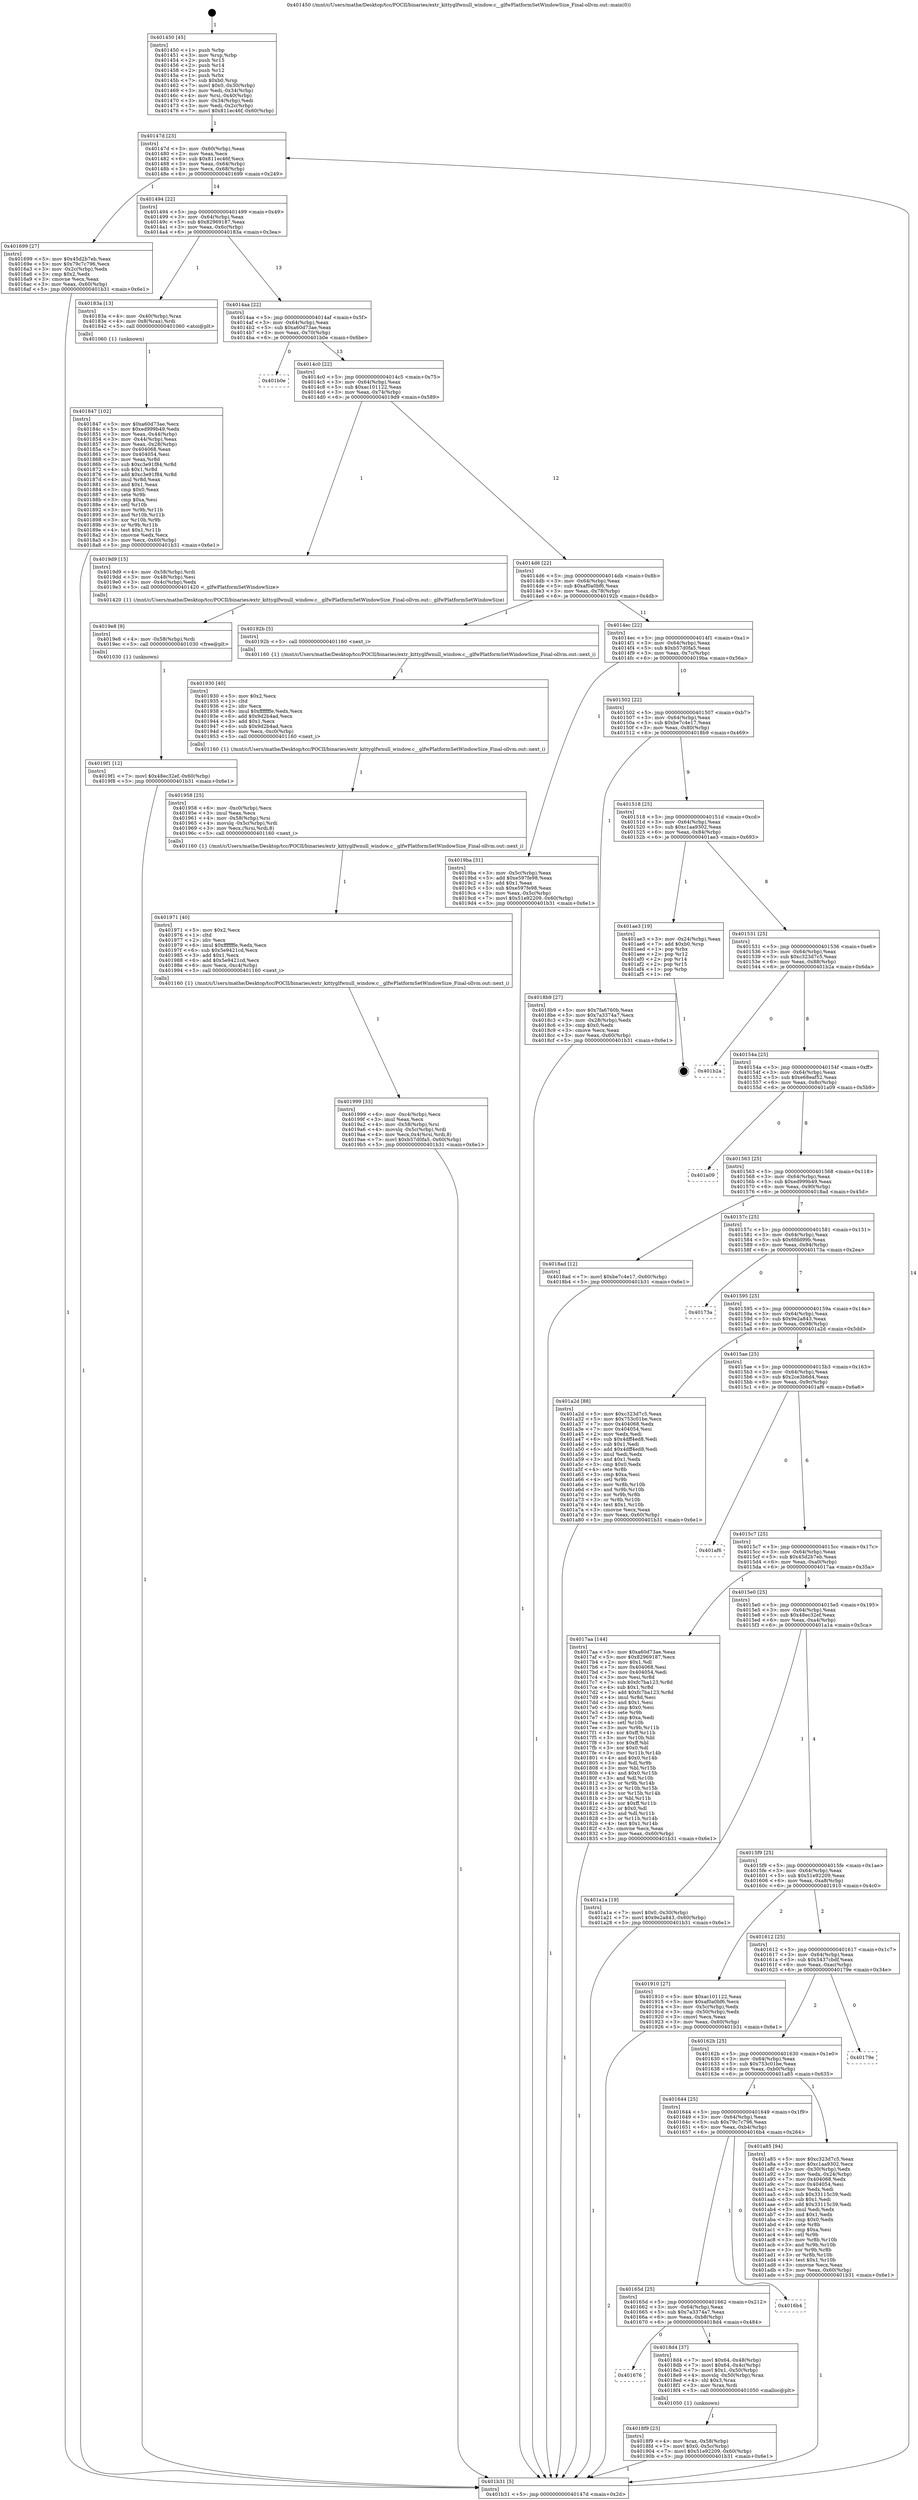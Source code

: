 digraph "0x401450" {
  label = "0x401450 (/mnt/c/Users/mathe/Desktop/tcc/POCII/binaries/extr_kittyglfwnull_window.c__glfwPlatformSetWindowSize_Final-ollvm.out::main(0))"
  labelloc = "t"
  node[shape=record]

  Entry [label="",width=0.3,height=0.3,shape=circle,fillcolor=black,style=filled]
  "0x40147d" [label="{
     0x40147d [23]\l
     | [instrs]\l
     &nbsp;&nbsp;0x40147d \<+3\>: mov -0x60(%rbp),%eax\l
     &nbsp;&nbsp;0x401480 \<+2\>: mov %eax,%ecx\l
     &nbsp;&nbsp;0x401482 \<+6\>: sub $0x811ec46f,%ecx\l
     &nbsp;&nbsp;0x401488 \<+3\>: mov %eax,-0x64(%rbp)\l
     &nbsp;&nbsp;0x40148b \<+3\>: mov %ecx,-0x68(%rbp)\l
     &nbsp;&nbsp;0x40148e \<+6\>: je 0000000000401699 \<main+0x249\>\l
  }"]
  "0x401699" [label="{
     0x401699 [27]\l
     | [instrs]\l
     &nbsp;&nbsp;0x401699 \<+5\>: mov $0x45d2b7eb,%eax\l
     &nbsp;&nbsp;0x40169e \<+5\>: mov $0x79c7c796,%ecx\l
     &nbsp;&nbsp;0x4016a3 \<+3\>: mov -0x2c(%rbp),%edx\l
     &nbsp;&nbsp;0x4016a6 \<+3\>: cmp $0x2,%edx\l
     &nbsp;&nbsp;0x4016a9 \<+3\>: cmovne %ecx,%eax\l
     &nbsp;&nbsp;0x4016ac \<+3\>: mov %eax,-0x60(%rbp)\l
     &nbsp;&nbsp;0x4016af \<+5\>: jmp 0000000000401b31 \<main+0x6e1\>\l
  }"]
  "0x401494" [label="{
     0x401494 [22]\l
     | [instrs]\l
     &nbsp;&nbsp;0x401494 \<+5\>: jmp 0000000000401499 \<main+0x49\>\l
     &nbsp;&nbsp;0x401499 \<+3\>: mov -0x64(%rbp),%eax\l
     &nbsp;&nbsp;0x40149c \<+5\>: sub $0x82969187,%eax\l
     &nbsp;&nbsp;0x4014a1 \<+3\>: mov %eax,-0x6c(%rbp)\l
     &nbsp;&nbsp;0x4014a4 \<+6\>: je 000000000040183a \<main+0x3ea\>\l
  }"]
  "0x401b31" [label="{
     0x401b31 [5]\l
     | [instrs]\l
     &nbsp;&nbsp;0x401b31 \<+5\>: jmp 000000000040147d \<main+0x2d\>\l
  }"]
  "0x401450" [label="{
     0x401450 [45]\l
     | [instrs]\l
     &nbsp;&nbsp;0x401450 \<+1\>: push %rbp\l
     &nbsp;&nbsp;0x401451 \<+3\>: mov %rsp,%rbp\l
     &nbsp;&nbsp;0x401454 \<+2\>: push %r15\l
     &nbsp;&nbsp;0x401456 \<+2\>: push %r14\l
     &nbsp;&nbsp;0x401458 \<+2\>: push %r12\l
     &nbsp;&nbsp;0x40145a \<+1\>: push %rbx\l
     &nbsp;&nbsp;0x40145b \<+7\>: sub $0xb0,%rsp\l
     &nbsp;&nbsp;0x401462 \<+7\>: movl $0x0,-0x30(%rbp)\l
     &nbsp;&nbsp;0x401469 \<+3\>: mov %edi,-0x34(%rbp)\l
     &nbsp;&nbsp;0x40146c \<+4\>: mov %rsi,-0x40(%rbp)\l
     &nbsp;&nbsp;0x401470 \<+3\>: mov -0x34(%rbp),%edi\l
     &nbsp;&nbsp;0x401473 \<+3\>: mov %edi,-0x2c(%rbp)\l
     &nbsp;&nbsp;0x401476 \<+7\>: movl $0x811ec46f,-0x60(%rbp)\l
  }"]
  Exit [label="",width=0.3,height=0.3,shape=circle,fillcolor=black,style=filled,peripheries=2]
  "0x40183a" [label="{
     0x40183a [13]\l
     | [instrs]\l
     &nbsp;&nbsp;0x40183a \<+4\>: mov -0x40(%rbp),%rax\l
     &nbsp;&nbsp;0x40183e \<+4\>: mov 0x8(%rax),%rdi\l
     &nbsp;&nbsp;0x401842 \<+5\>: call 0000000000401060 \<atoi@plt\>\l
     | [calls]\l
     &nbsp;&nbsp;0x401060 \{1\} (unknown)\l
  }"]
  "0x4014aa" [label="{
     0x4014aa [22]\l
     | [instrs]\l
     &nbsp;&nbsp;0x4014aa \<+5\>: jmp 00000000004014af \<main+0x5f\>\l
     &nbsp;&nbsp;0x4014af \<+3\>: mov -0x64(%rbp),%eax\l
     &nbsp;&nbsp;0x4014b2 \<+5\>: sub $0xa60d73ae,%eax\l
     &nbsp;&nbsp;0x4014b7 \<+3\>: mov %eax,-0x70(%rbp)\l
     &nbsp;&nbsp;0x4014ba \<+6\>: je 0000000000401b0e \<main+0x6be\>\l
  }"]
  "0x4019f1" [label="{
     0x4019f1 [12]\l
     | [instrs]\l
     &nbsp;&nbsp;0x4019f1 \<+7\>: movl $0x48ec32ef,-0x60(%rbp)\l
     &nbsp;&nbsp;0x4019f8 \<+5\>: jmp 0000000000401b31 \<main+0x6e1\>\l
  }"]
  "0x401b0e" [label="{
     0x401b0e\l
  }", style=dashed]
  "0x4014c0" [label="{
     0x4014c0 [22]\l
     | [instrs]\l
     &nbsp;&nbsp;0x4014c0 \<+5\>: jmp 00000000004014c5 \<main+0x75\>\l
     &nbsp;&nbsp;0x4014c5 \<+3\>: mov -0x64(%rbp),%eax\l
     &nbsp;&nbsp;0x4014c8 \<+5\>: sub $0xac101122,%eax\l
     &nbsp;&nbsp;0x4014cd \<+3\>: mov %eax,-0x74(%rbp)\l
     &nbsp;&nbsp;0x4014d0 \<+6\>: je 00000000004019d9 \<main+0x589\>\l
  }"]
  "0x4019e8" [label="{
     0x4019e8 [9]\l
     | [instrs]\l
     &nbsp;&nbsp;0x4019e8 \<+4\>: mov -0x58(%rbp),%rdi\l
     &nbsp;&nbsp;0x4019ec \<+5\>: call 0000000000401030 \<free@plt\>\l
     | [calls]\l
     &nbsp;&nbsp;0x401030 \{1\} (unknown)\l
  }"]
  "0x4019d9" [label="{
     0x4019d9 [15]\l
     | [instrs]\l
     &nbsp;&nbsp;0x4019d9 \<+4\>: mov -0x58(%rbp),%rdi\l
     &nbsp;&nbsp;0x4019dd \<+3\>: mov -0x48(%rbp),%esi\l
     &nbsp;&nbsp;0x4019e0 \<+3\>: mov -0x4c(%rbp),%edx\l
     &nbsp;&nbsp;0x4019e3 \<+5\>: call 0000000000401420 \<_glfwPlatformSetWindowSize\>\l
     | [calls]\l
     &nbsp;&nbsp;0x401420 \{1\} (/mnt/c/Users/mathe/Desktop/tcc/POCII/binaries/extr_kittyglfwnull_window.c__glfwPlatformSetWindowSize_Final-ollvm.out::_glfwPlatformSetWindowSize)\l
  }"]
  "0x4014d6" [label="{
     0x4014d6 [22]\l
     | [instrs]\l
     &nbsp;&nbsp;0x4014d6 \<+5\>: jmp 00000000004014db \<main+0x8b\>\l
     &nbsp;&nbsp;0x4014db \<+3\>: mov -0x64(%rbp),%eax\l
     &nbsp;&nbsp;0x4014de \<+5\>: sub $0xaf0a0bf6,%eax\l
     &nbsp;&nbsp;0x4014e3 \<+3\>: mov %eax,-0x78(%rbp)\l
     &nbsp;&nbsp;0x4014e6 \<+6\>: je 000000000040192b \<main+0x4db\>\l
  }"]
  "0x401999" [label="{
     0x401999 [33]\l
     | [instrs]\l
     &nbsp;&nbsp;0x401999 \<+6\>: mov -0xc4(%rbp),%ecx\l
     &nbsp;&nbsp;0x40199f \<+3\>: imul %eax,%ecx\l
     &nbsp;&nbsp;0x4019a2 \<+4\>: mov -0x58(%rbp),%rsi\l
     &nbsp;&nbsp;0x4019a6 \<+4\>: movslq -0x5c(%rbp),%rdi\l
     &nbsp;&nbsp;0x4019aa \<+4\>: mov %ecx,0x4(%rsi,%rdi,8)\l
     &nbsp;&nbsp;0x4019ae \<+7\>: movl $0xb57d0fa5,-0x60(%rbp)\l
     &nbsp;&nbsp;0x4019b5 \<+5\>: jmp 0000000000401b31 \<main+0x6e1\>\l
  }"]
  "0x40192b" [label="{
     0x40192b [5]\l
     | [instrs]\l
     &nbsp;&nbsp;0x40192b \<+5\>: call 0000000000401160 \<next_i\>\l
     | [calls]\l
     &nbsp;&nbsp;0x401160 \{1\} (/mnt/c/Users/mathe/Desktop/tcc/POCII/binaries/extr_kittyglfwnull_window.c__glfwPlatformSetWindowSize_Final-ollvm.out::next_i)\l
  }"]
  "0x4014ec" [label="{
     0x4014ec [22]\l
     | [instrs]\l
     &nbsp;&nbsp;0x4014ec \<+5\>: jmp 00000000004014f1 \<main+0xa1\>\l
     &nbsp;&nbsp;0x4014f1 \<+3\>: mov -0x64(%rbp),%eax\l
     &nbsp;&nbsp;0x4014f4 \<+5\>: sub $0xb57d0fa5,%eax\l
     &nbsp;&nbsp;0x4014f9 \<+3\>: mov %eax,-0x7c(%rbp)\l
     &nbsp;&nbsp;0x4014fc \<+6\>: je 00000000004019ba \<main+0x56a\>\l
  }"]
  "0x401971" [label="{
     0x401971 [40]\l
     | [instrs]\l
     &nbsp;&nbsp;0x401971 \<+5\>: mov $0x2,%ecx\l
     &nbsp;&nbsp;0x401976 \<+1\>: cltd\l
     &nbsp;&nbsp;0x401977 \<+2\>: idiv %ecx\l
     &nbsp;&nbsp;0x401979 \<+6\>: imul $0xfffffffe,%edx,%ecx\l
     &nbsp;&nbsp;0x40197f \<+6\>: sub $0x5e9421cd,%ecx\l
     &nbsp;&nbsp;0x401985 \<+3\>: add $0x1,%ecx\l
     &nbsp;&nbsp;0x401988 \<+6\>: add $0x5e9421cd,%ecx\l
     &nbsp;&nbsp;0x40198e \<+6\>: mov %ecx,-0xc4(%rbp)\l
     &nbsp;&nbsp;0x401994 \<+5\>: call 0000000000401160 \<next_i\>\l
     | [calls]\l
     &nbsp;&nbsp;0x401160 \{1\} (/mnt/c/Users/mathe/Desktop/tcc/POCII/binaries/extr_kittyglfwnull_window.c__glfwPlatformSetWindowSize_Final-ollvm.out::next_i)\l
  }"]
  "0x4019ba" [label="{
     0x4019ba [31]\l
     | [instrs]\l
     &nbsp;&nbsp;0x4019ba \<+3\>: mov -0x5c(%rbp),%eax\l
     &nbsp;&nbsp;0x4019bd \<+5\>: add $0xe597fe98,%eax\l
     &nbsp;&nbsp;0x4019c2 \<+3\>: add $0x1,%eax\l
     &nbsp;&nbsp;0x4019c5 \<+5\>: sub $0xe597fe98,%eax\l
     &nbsp;&nbsp;0x4019ca \<+3\>: mov %eax,-0x5c(%rbp)\l
     &nbsp;&nbsp;0x4019cd \<+7\>: movl $0x51e92209,-0x60(%rbp)\l
     &nbsp;&nbsp;0x4019d4 \<+5\>: jmp 0000000000401b31 \<main+0x6e1\>\l
  }"]
  "0x401502" [label="{
     0x401502 [22]\l
     | [instrs]\l
     &nbsp;&nbsp;0x401502 \<+5\>: jmp 0000000000401507 \<main+0xb7\>\l
     &nbsp;&nbsp;0x401507 \<+3\>: mov -0x64(%rbp),%eax\l
     &nbsp;&nbsp;0x40150a \<+5\>: sub $0xbe7c4e17,%eax\l
     &nbsp;&nbsp;0x40150f \<+3\>: mov %eax,-0x80(%rbp)\l
     &nbsp;&nbsp;0x401512 \<+6\>: je 00000000004018b9 \<main+0x469\>\l
  }"]
  "0x401958" [label="{
     0x401958 [25]\l
     | [instrs]\l
     &nbsp;&nbsp;0x401958 \<+6\>: mov -0xc0(%rbp),%ecx\l
     &nbsp;&nbsp;0x40195e \<+3\>: imul %eax,%ecx\l
     &nbsp;&nbsp;0x401961 \<+4\>: mov -0x58(%rbp),%rsi\l
     &nbsp;&nbsp;0x401965 \<+4\>: movslq -0x5c(%rbp),%rdi\l
     &nbsp;&nbsp;0x401969 \<+3\>: mov %ecx,(%rsi,%rdi,8)\l
     &nbsp;&nbsp;0x40196c \<+5\>: call 0000000000401160 \<next_i\>\l
     | [calls]\l
     &nbsp;&nbsp;0x401160 \{1\} (/mnt/c/Users/mathe/Desktop/tcc/POCII/binaries/extr_kittyglfwnull_window.c__glfwPlatformSetWindowSize_Final-ollvm.out::next_i)\l
  }"]
  "0x4018b9" [label="{
     0x4018b9 [27]\l
     | [instrs]\l
     &nbsp;&nbsp;0x4018b9 \<+5\>: mov $0x7fa6760b,%eax\l
     &nbsp;&nbsp;0x4018be \<+5\>: mov $0x7a3374a7,%ecx\l
     &nbsp;&nbsp;0x4018c3 \<+3\>: mov -0x28(%rbp),%edx\l
     &nbsp;&nbsp;0x4018c6 \<+3\>: cmp $0x0,%edx\l
     &nbsp;&nbsp;0x4018c9 \<+3\>: cmove %ecx,%eax\l
     &nbsp;&nbsp;0x4018cc \<+3\>: mov %eax,-0x60(%rbp)\l
     &nbsp;&nbsp;0x4018cf \<+5\>: jmp 0000000000401b31 \<main+0x6e1\>\l
  }"]
  "0x401518" [label="{
     0x401518 [25]\l
     | [instrs]\l
     &nbsp;&nbsp;0x401518 \<+5\>: jmp 000000000040151d \<main+0xcd\>\l
     &nbsp;&nbsp;0x40151d \<+3\>: mov -0x64(%rbp),%eax\l
     &nbsp;&nbsp;0x401520 \<+5\>: sub $0xc1aa9302,%eax\l
     &nbsp;&nbsp;0x401525 \<+6\>: mov %eax,-0x84(%rbp)\l
     &nbsp;&nbsp;0x40152b \<+6\>: je 0000000000401ae3 \<main+0x693\>\l
  }"]
  "0x401930" [label="{
     0x401930 [40]\l
     | [instrs]\l
     &nbsp;&nbsp;0x401930 \<+5\>: mov $0x2,%ecx\l
     &nbsp;&nbsp;0x401935 \<+1\>: cltd\l
     &nbsp;&nbsp;0x401936 \<+2\>: idiv %ecx\l
     &nbsp;&nbsp;0x401938 \<+6\>: imul $0xfffffffe,%edx,%ecx\l
     &nbsp;&nbsp;0x40193e \<+6\>: add $0x9d2b4ad,%ecx\l
     &nbsp;&nbsp;0x401944 \<+3\>: add $0x1,%ecx\l
     &nbsp;&nbsp;0x401947 \<+6\>: sub $0x9d2b4ad,%ecx\l
     &nbsp;&nbsp;0x40194d \<+6\>: mov %ecx,-0xc0(%rbp)\l
     &nbsp;&nbsp;0x401953 \<+5\>: call 0000000000401160 \<next_i\>\l
     | [calls]\l
     &nbsp;&nbsp;0x401160 \{1\} (/mnt/c/Users/mathe/Desktop/tcc/POCII/binaries/extr_kittyglfwnull_window.c__glfwPlatformSetWindowSize_Final-ollvm.out::next_i)\l
  }"]
  "0x401ae3" [label="{
     0x401ae3 [19]\l
     | [instrs]\l
     &nbsp;&nbsp;0x401ae3 \<+3\>: mov -0x24(%rbp),%eax\l
     &nbsp;&nbsp;0x401ae6 \<+7\>: add $0xb0,%rsp\l
     &nbsp;&nbsp;0x401aed \<+1\>: pop %rbx\l
     &nbsp;&nbsp;0x401aee \<+2\>: pop %r12\l
     &nbsp;&nbsp;0x401af0 \<+2\>: pop %r14\l
     &nbsp;&nbsp;0x401af2 \<+2\>: pop %r15\l
     &nbsp;&nbsp;0x401af4 \<+1\>: pop %rbp\l
     &nbsp;&nbsp;0x401af5 \<+1\>: ret\l
  }"]
  "0x401531" [label="{
     0x401531 [25]\l
     | [instrs]\l
     &nbsp;&nbsp;0x401531 \<+5\>: jmp 0000000000401536 \<main+0xe6\>\l
     &nbsp;&nbsp;0x401536 \<+3\>: mov -0x64(%rbp),%eax\l
     &nbsp;&nbsp;0x401539 \<+5\>: sub $0xc323d7c5,%eax\l
     &nbsp;&nbsp;0x40153e \<+6\>: mov %eax,-0x88(%rbp)\l
     &nbsp;&nbsp;0x401544 \<+6\>: je 0000000000401b2a \<main+0x6da\>\l
  }"]
  "0x4018f9" [label="{
     0x4018f9 [23]\l
     | [instrs]\l
     &nbsp;&nbsp;0x4018f9 \<+4\>: mov %rax,-0x58(%rbp)\l
     &nbsp;&nbsp;0x4018fd \<+7\>: movl $0x0,-0x5c(%rbp)\l
     &nbsp;&nbsp;0x401904 \<+7\>: movl $0x51e92209,-0x60(%rbp)\l
     &nbsp;&nbsp;0x40190b \<+5\>: jmp 0000000000401b31 \<main+0x6e1\>\l
  }"]
  "0x401b2a" [label="{
     0x401b2a\l
  }", style=dashed]
  "0x40154a" [label="{
     0x40154a [25]\l
     | [instrs]\l
     &nbsp;&nbsp;0x40154a \<+5\>: jmp 000000000040154f \<main+0xff\>\l
     &nbsp;&nbsp;0x40154f \<+3\>: mov -0x64(%rbp),%eax\l
     &nbsp;&nbsp;0x401552 \<+5\>: sub $0xe68eaf52,%eax\l
     &nbsp;&nbsp;0x401557 \<+6\>: mov %eax,-0x8c(%rbp)\l
     &nbsp;&nbsp;0x40155d \<+6\>: je 0000000000401a09 \<main+0x5b9\>\l
  }"]
  "0x401676" [label="{
     0x401676\l
  }", style=dashed]
  "0x401a09" [label="{
     0x401a09\l
  }", style=dashed]
  "0x401563" [label="{
     0x401563 [25]\l
     | [instrs]\l
     &nbsp;&nbsp;0x401563 \<+5\>: jmp 0000000000401568 \<main+0x118\>\l
     &nbsp;&nbsp;0x401568 \<+3\>: mov -0x64(%rbp),%eax\l
     &nbsp;&nbsp;0x40156b \<+5\>: sub $0xed999b49,%eax\l
     &nbsp;&nbsp;0x401570 \<+6\>: mov %eax,-0x90(%rbp)\l
     &nbsp;&nbsp;0x401576 \<+6\>: je 00000000004018ad \<main+0x45d\>\l
  }"]
  "0x4018d4" [label="{
     0x4018d4 [37]\l
     | [instrs]\l
     &nbsp;&nbsp;0x4018d4 \<+7\>: movl $0x64,-0x48(%rbp)\l
     &nbsp;&nbsp;0x4018db \<+7\>: movl $0x64,-0x4c(%rbp)\l
     &nbsp;&nbsp;0x4018e2 \<+7\>: movl $0x1,-0x50(%rbp)\l
     &nbsp;&nbsp;0x4018e9 \<+4\>: movslq -0x50(%rbp),%rax\l
     &nbsp;&nbsp;0x4018ed \<+4\>: shl $0x3,%rax\l
     &nbsp;&nbsp;0x4018f1 \<+3\>: mov %rax,%rdi\l
     &nbsp;&nbsp;0x4018f4 \<+5\>: call 0000000000401050 \<malloc@plt\>\l
     | [calls]\l
     &nbsp;&nbsp;0x401050 \{1\} (unknown)\l
  }"]
  "0x4018ad" [label="{
     0x4018ad [12]\l
     | [instrs]\l
     &nbsp;&nbsp;0x4018ad \<+7\>: movl $0xbe7c4e17,-0x60(%rbp)\l
     &nbsp;&nbsp;0x4018b4 \<+5\>: jmp 0000000000401b31 \<main+0x6e1\>\l
  }"]
  "0x40157c" [label="{
     0x40157c [25]\l
     | [instrs]\l
     &nbsp;&nbsp;0x40157c \<+5\>: jmp 0000000000401581 \<main+0x131\>\l
     &nbsp;&nbsp;0x401581 \<+3\>: mov -0x64(%rbp),%eax\l
     &nbsp;&nbsp;0x401584 \<+5\>: sub $0x6fdd99b,%eax\l
     &nbsp;&nbsp;0x401589 \<+6\>: mov %eax,-0x94(%rbp)\l
     &nbsp;&nbsp;0x40158f \<+6\>: je 000000000040173a \<main+0x2ea\>\l
  }"]
  "0x40165d" [label="{
     0x40165d [25]\l
     | [instrs]\l
     &nbsp;&nbsp;0x40165d \<+5\>: jmp 0000000000401662 \<main+0x212\>\l
     &nbsp;&nbsp;0x401662 \<+3\>: mov -0x64(%rbp),%eax\l
     &nbsp;&nbsp;0x401665 \<+5\>: sub $0x7a3374a7,%eax\l
     &nbsp;&nbsp;0x40166a \<+6\>: mov %eax,-0xb8(%rbp)\l
     &nbsp;&nbsp;0x401670 \<+6\>: je 00000000004018d4 \<main+0x484\>\l
  }"]
  "0x40173a" [label="{
     0x40173a\l
  }", style=dashed]
  "0x401595" [label="{
     0x401595 [25]\l
     | [instrs]\l
     &nbsp;&nbsp;0x401595 \<+5\>: jmp 000000000040159a \<main+0x14a\>\l
     &nbsp;&nbsp;0x40159a \<+3\>: mov -0x64(%rbp),%eax\l
     &nbsp;&nbsp;0x40159d \<+5\>: sub $0x9e2a843,%eax\l
     &nbsp;&nbsp;0x4015a2 \<+6\>: mov %eax,-0x98(%rbp)\l
     &nbsp;&nbsp;0x4015a8 \<+6\>: je 0000000000401a2d \<main+0x5dd\>\l
  }"]
  "0x4016b4" [label="{
     0x4016b4\l
  }", style=dashed]
  "0x401a2d" [label="{
     0x401a2d [88]\l
     | [instrs]\l
     &nbsp;&nbsp;0x401a2d \<+5\>: mov $0xc323d7c5,%eax\l
     &nbsp;&nbsp;0x401a32 \<+5\>: mov $0x753c01be,%ecx\l
     &nbsp;&nbsp;0x401a37 \<+7\>: mov 0x404068,%edx\l
     &nbsp;&nbsp;0x401a3e \<+7\>: mov 0x404054,%esi\l
     &nbsp;&nbsp;0x401a45 \<+2\>: mov %edx,%edi\l
     &nbsp;&nbsp;0x401a47 \<+6\>: sub $0x4dff4ed8,%edi\l
     &nbsp;&nbsp;0x401a4d \<+3\>: sub $0x1,%edi\l
     &nbsp;&nbsp;0x401a50 \<+6\>: add $0x4dff4ed8,%edi\l
     &nbsp;&nbsp;0x401a56 \<+3\>: imul %edi,%edx\l
     &nbsp;&nbsp;0x401a59 \<+3\>: and $0x1,%edx\l
     &nbsp;&nbsp;0x401a5c \<+3\>: cmp $0x0,%edx\l
     &nbsp;&nbsp;0x401a5f \<+4\>: sete %r8b\l
     &nbsp;&nbsp;0x401a63 \<+3\>: cmp $0xa,%esi\l
     &nbsp;&nbsp;0x401a66 \<+4\>: setl %r9b\l
     &nbsp;&nbsp;0x401a6a \<+3\>: mov %r8b,%r10b\l
     &nbsp;&nbsp;0x401a6d \<+3\>: and %r9b,%r10b\l
     &nbsp;&nbsp;0x401a70 \<+3\>: xor %r9b,%r8b\l
     &nbsp;&nbsp;0x401a73 \<+3\>: or %r8b,%r10b\l
     &nbsp;&nbsp;0x401a76 \<+4\>: test $0x1,%r10b\l
     &nbsp;&nbsp;0x401a7a \<+3\>: cmovne %ecx,%eax\l
     &nbsp;&nbsp;0x401a7d \<+3\>: mov %eax,-0x60(%rbp)\l
     &nbsp;&nbsp;0x401a80 \<+5\>: jmp 0000000000401b31 \<main+0x6e1\>\l
  }"]
  "0x4015ae" [label="{
     0x4015ae [25]\l
     | [instrs]\l
     &nbsp;&nbsp;0x4015ae \<+5\>: jmp 00000000004015b3 \<main+0x163\>\l
     &nbsp;&nbsp;0x4015b3 \<+3\>: mov -0x64(%rbp),%eax\l
     &nbsp;&nbsp;0x4015b6 \<+5\>: sub $0x2ce3b6d4,%eax\l
     &nbsp;&nbsp;0x4015bb \<+6\>: mov %eax,-0x9c(%rbp)\l
     &nbsp;&nbsp;0x4015c1 \<+6\>: je 0000000000401af6 \<main+0x6a6\>\l
  }"]
  "0x401644" [label="{
     0x401644 [25]\l
     | [instrs]\l
     &nbsp;&nbsp;0x401644 \<+5\>: jmp 0000000000401649 \<main+0x1f9\>\l
     &nbsp;&nbsp;0x401649 \<+3\>: mov -0x64(%rbp),%eax\l
     &nbsp;&nbsp;0x40164c \<+5\>: sub $0x79c7c796,%eax\l
     &nbsp;&nbsp;0x401651 \<+6\>: mov %eax,-0xb4(%rbp)\l
     &nbsp;&nbsp;0x401657 \<+6\>: je 00000000004016b4 \<main+0x264\>\l
  }"]
  "0x401af6" [label="{
     0x401af6\l
  }", style=dashed]
  "0x4015c7" [label="{
     0x4015c7 [25]\l
     | [instrs]\l
     &nbsp;&nbsp;0x4015c7 \<+5\>: jmp 00000000004015cc \<main+0x17c\>\l
     &nbsp;&nbsp;0x4015cc \<+3\>: mov -0x64(%rbp),%eax\l
     &nbsp;&nbsp;0x4015cf \<+5\>: sub $0x45d2b7eb,%eax\l
     &nbsp;&nbsp;0x4015d4 \<+6\>: mov %eax,-0xa0(%rbp)\l
     &nbsp;&nbsp;0x4015da \<+6\>: je 00000000004017aa \<main+0x35a\>\l
  }"]
  "0x401a85" [label="{
     0x401a85 [94]\l
     | [instrs]\l
     &nbsp;&nbsp;0x401a85 \<+5\>: mov $0xc323d7c5,%eax\l
     &nbsp;&nbsp;0x401a8a \<+5\>: mov $0xc1aa9302,%ecx\l
     &nbsp;&nbsp;0x401a8f \<+3\>: mov -0x30(%rbp),%edx\l
     &nbsp;&nbsp;0x401a92 \<+3\>: mov %edx,-0x24(%rbp)\l
     &nbsp;&nbsp;0x401a95 \<+7\>: mov 0x404068,%edx\l
     &nbsp;&nbsp;0x401a9c \<+7\>: mov 0x404054,%esi\l
     &nbsp;&nbsp;0x401aa3 \<+2\>: mov %edx,%edi\l
     &nbsp;&nbsp;0x401aa5 \<+6\>: sub $0x33115c39,%edi\l
     &nbsp;&nbsp;0x401aab \<+3\>: sub $0x1,%edi\l
     &nbsp;&nbsp;0x401aae \<+6\>: add $0x33115c39,%edi\l
     &nbsp;&nbsp;0x401ab4 \<+3\>: imul %edi,%edx\l
     &nbsp;&nbsp;0x401ab7 \<+3\>: and $0x1,%edx\l
     &nbsp;&nbsp;0x401aba \<+3\>: cmp $0x0,%edx\l
     &nbsp;&nbsp;0x401abd \<+4\>: sete %r8b\l
     &nbsp;&nbsp;0x401ac1 \<+3\>: cmp $0xa,%esi\l
     &nbsp;&nbsp;0x401ac4 \<+4\>: setl %r9b\l
     &nbsp;&nbsp;0x401ac8 \<+3\>: mov %r8b,%r10b\l
     &nbsp;&nbsp;0x401acb \<+3\>: and %r9b,%r10b\l
     &nbsp;&nbsp;0x401ace \<+3\>: xor %r9b,%r8b\l
     &nbsp;&nbsp;0x401ad1 \<+3\>: or %r8b,%r10b\l
     &nbsp;&nbsp;0x401ad4 \<+4\>: test $0x1,%r10b\l
     &nbsp;&nbsp;0x401ad8 \<+3\>: cmovne %ecx,%eax\l
     &nbsp;&nbsp;0x401adb \<+3\>: mov %eax,-0x60(%rbp)\l
     &nbsp;&nbsp;0x401ade \<+5\>: jmp 0000000000401b31 \<main+0x6e1\>\l
  }"]
  "0x4017aa" [label="{
     0x4017aa [144]\l
     | [instrs]\l
     &nbsp;&nbsp;0x4017aa \<+5\>: mov $0xa60d73ae,%eax\l
     &nbsp;&nbsp;0x4017af \<+5\>: mov $0x82969187,%ecx\l
     &nbsp;&nbsp;0x4017b4 \<+2\>: mov $0x1,%dl\l
     &nbsp;&nbsp;0x4017b6 \<+7\>: mov 0x404068,%esi\l
     &nbsp;&nbsp;0x4017bd \<+7\>: mov 0x404054,%edi\l
     &nbsp;&nbsp;0x4017c4 \<+3\>: mov %esi,%r8d\l
     &nbsp;&nbsp;0x4017c7 \<+7\>: sub $0xfc7ba123,%r8d\l
     &nbsp;&nbsp;0x4017ce \<+4\>: sub $0x1,%r8d\l
     &nbsp;&nbsp;0x4017d2 \<+7\>: add $0xfc7ba123,%r8d\l
     &nbsp;&nbsp;0x4017d9 \<+4\>: imul %r8d,%esi\l
     &nbsp;&nbsp;0x4017dd \<+3\>: and $0x1,%esi\l
     &nbsp;&nbsp;0x4017e0 \<+3\>: cmp $0x0,%esi\l
     &nbsp;&nbsp;0x4017e3 \<+4\>: sete %r9b\l
     &nbsp;&nbsp;0x4017e7 \<+3\>: cmp $0xa,%edi\l
     &nbsp;&nbsp;0x4017ea \<+4\>: setl %r10b\l
     &nbsp;&nbsp;0x4017ee \<+3\>: mov %r9b,%r11b\l
     &nbsp;&nbsp;0x4017f1 \<+4\>: xor $0xff,%r11b\l
     &nbsp;&nbsp;0x4017f5 \<+3\>: mov %r10b,%bl\l
     &nbsp;&nbsp;0x4017f8 \<+3\>: xor $0xff,%bl\l
     &nbsp;&nbsp;0x4017fb \<+3\>: xor $0x0,%dl\l
     &nbsp;&nbsp;0x4017fe \<+3\>: mov %r11b,%r14b\l
     &nbsp;&nbsp;0x401801 \<+4\>: and $0x0,%r14b\l
     &nbsp;&nbsp;0x401805 \<+3\>: and %dl,%r9b\l
     &nbsp;&nbsp;0x401808 \<+3\>: mov %bl,%r15b\l
     &nbsp;&nbsp;0x40180b \<+4\>: and $0x0,%r15b\l
     &nbsp;&nbsp;0x40180f \<+3\>: and %dl,%r10b\l
     &nbsp;&nbsp;0x401812 \<+3\>: or %r9b,%r14b\l
     &nbsp;&nbsp;0x401815 \<+3\>: or %r10b,%r15b\l
     &nbsp;&nbsp;0x401818 \<+3\>: xor %r15b,%r14b\l
     &nbsp;&nbsp;0x40181b \<+3\>: or %bl,%r11b\l
     &nbsp;&nbsp;0x40181e \<+4\>: xor $0xff,%r11b\l
     &nbsp;&nbsp;0x401822 \<+3\>: or $0x0,%dl\l
     &nbsp;&nbsp;0x401825 \<+3\>: and %dl,%r11b\l
     &nbsp;&nbsp;0x401828 \<+3\>: or %r11b,%r14b\l
     &nbsp;&nbsp;0x40182b \<+4\>: test $0x1,%r14b\l
     &nbsp;&nbsp;0x40182f \<+3\>: cmovne %ecx,%eax\l
     &nbsp;&nbsp;0x401832 \<+3\>: mov %eax,-0x60(%rbp)\l
     &nbsp;&nbsp;0x401835 \<+5\>: jmp 0000000000401b31 \<main+0x6e1\>\l
  }"]
  "0x4015e0" [label="{
     0x4015e0 [25]\l
     | [instrs]\l
     &nbsp;&nbsp;0x4015e0 \<+5\>: jmp 00000000004015e5 \<main+0x195\>\l
     &nbsp;&nbsp;0x4015e5 \<+3\>: mov -0x64(%rbp),%eax\l
     &nbsp;&nbsp;0x4015e8 \<+5\>: sub $0x48ec32ef,%eax\l
     &nbsp;&nbsp;0x4015ed \<+6\>: mov %eax,-0xa4(%rbp)\l
     &nbsp;&nbsp;0x4015f3 \<+6\>: je 0000000000401a1a \<main+0x5ca\>\l
  }"]
  "0x401847" [label="{
     0x401847 [102]\l
     | [instrs]\l
     &nbsp;&nbsp;0x401847 \<+5\>: mov $0xa60d73ae,%ecx\l
     &nbsp;&nbsp;0x40184c \<+5\>: mov $0xed999b49,%edx\l
     &nbsp;&nbsp;0x401851 \<+3\>: mov %eax,-0x44(%rbp)\l
     &nbsp;&nbsp;0x401854 \<+3\>: mov -0x44(%rbp),%eax\l
     &nbsp;&nbsp;0x401857 \<+3\>: mov %eax,-0x28(%rbp)\l
     &nbsp;&nbsp;0x40185a \<+7\>: mov 0x404068,%eax\l
     &nbsp;&nbsp;0x401861 \<+7\>: mov 0x404054,%esi\l
     &nbsp;&nbsp;0x401868 \<+3\>: mov %eax,%r8d\l
     &nbsp;&nbsp;0x40186b \<+7\>: sub $0xc3e91f84,%r8d\l
     &nbsp;&nbsp;0x401872 \<+4\>: sub $0x1,%r8d\l
     &nbsp;&nbsp;0x401876 \<+7\>: add $0xc3e91f84,%r8d\l
     &nbsp;&nbsp;0x40187d \<+4\>: imul %r8d,%eax\l
     &nbsp;&nbsp;0x401881 \<+3\>: and $0x1,%eax\l
     &nbsp;&nbsp;0x401884 \<+3\>: cmp $0x0,%eax\l
     &nbsp;&nbsp;0x401887 \<+4\>: sete %r9b\l
     &nbsp;&nbsp;0x40188b \<+3\>: cmp $0xa,%esi\l
     &nbsp;&nbsp;0x40188e \<+4\>: setl %r10b\l
     &nbsp;&nbsp;0x401892 \<+3\>: mov %r9b,%r11b\l
     &nbsp;&nbsp;0x401895 \<+3\>: and %r10b,%r11b\l
     &nbsp;&nbsp;0x401898 \<+3\>: xor %r10b,%r9b\l
     &nbsp;&nbsp;0x40189b \<+3\>: or %r9b,%r11b\l
     &nbsp;&nbsp;0x40189e \<+4\>: test $0x1,%r11b\l
     &nbsp;&nbsp;0x4018a2 \<+3\>: cmovne %edx,%ecx\l
     &nbsp;&nbsp;0x4018a5 \<+3\>: mov %ecx,-0x60(%rbp)\l
     &nbsp;&nbsp;0x4018a8 \<+5\>: jmp 0000000000401b31 \<main+0x6e1\>\l
  }"]
  "0x40162b" [label="{
     0x40162b [25]\l
     | [instrs]\l
     &nbsp;&nbsp;0x40162b \<+5\>: jmp 0000000000401630 \<main+0x1e0\>\l
     &nbsp;&nbsp;0x401630 \<+3\>: mov -0x64(%rbp),%eax\l
     &nbsp;&nbsp;0x401633 \<+5\>: sub $0x753c01be,%eax\l
     &nbsp;&nbsp;0x401638 \<+6\>: mov %eax,-0xb0(%rbp)\l
     &nbsp;&nbsp;0x40163e \<+6\>: je 0000000000401a85 \<main+0x635\>\l
  }"]
  "0x401a1a" [label="{
     0x401a1a [19]\l
     | [instrs]\l
     &nbsp;&nbsp;0x401a1a \<+7\>: movl $0x0,-0x30(%rbp)\l
     &nbsp;&nbsp;0x401a21 \<+7\>: movl $0x9e2a843,-0x60(%rbp)\l
     &nbsp;&nbsp;0x401a28 \<+5\>: jmp 0000000000401b31 \<main+0x6e1\>\l
  }"]
  "0x4015f9" [label="{
     0x4015f9 [25]\l
     | [instrs]\l
     &nbsp;&nbsp;0x4015f9 \<+5\>: jmp 00000000004015fe \<main+0x1ae\>\l
     &nbsp;&nbsp;0x4015fe \<+3\>: mov -0x64(%rbp),%eax\l
     &nbsp;&nbsp;0x401601 \<+5\>: sub $0x51e92209,%eax\l
     &nbsp;&nbsp;0x401606 \<+6\>: mov %eax,-0xa8(%rbp)\l
     &nbsp;&nbsp;0x40160c \<+6\>: je 0000000000401910 \<main+0x4c0\>\l
  }"]
  "0x40179e" [label="{
     0x40179e\l
  }", style=dashed]
  "0x401910" [label="{
     0x401910 [27]\l
     | [instrs]\l
     &nbsp;&nbsp;0x401910 \<+5\>: mov $0xac101122,%eax\l
     &nbsp;&nbsp;0x401915 \<+5\>: mov $0xaf0a0bf6,%ecx\l
     &nbsp;&nbsp;0x40191a \<+3\>: mov -0x5c(%rbp),%edx\l
     &nbsp;&nbsp;0x40191d \<+3\>: cmp -0x50(%rbp),%edx\l
     &nbsp;&nbsp;0x401920 \<+3\>: cmovl %ecx,%eax\l
     &nbsp;&nbsp;0x401923 \<+3\>: mov %eax,-0x60(%rbp)\l
     &nbsp;&nbsp;0x401926 \<+5\>: jmp 0000000000401b31 \<main+0x6e1\>\l
  }"]
  "0x401612" [label="{
     0x401612 [25]\l
     | [instrs]\l
     &nbsp;&nbsp;0x401612 \<+5\>: jmp 0000000000401617 \<main+0x1c7\>\l
     &nbsp;&nbsp;0x401617 \<+3\>: mov -0x64(%rbp),%eax\l
     &nbsp;&nbsp;0x40161a \<+5\>: sub $0x5437cbdf,%eax\l
     &nbsp;&nbsp;0x40161f \<+6\>: mov %eax,-0xac(%rbp)\l
     &nbsp;&nbsp;0x401625 \<+6\>: je 000000000040179e \<main+0x34e\>\l
  }"]
  Entry -> "0x401450" [label=" 1"]
  "0x40147d" -> "0x401699" [label=" 1"]
  "0x40147d" -> "0x401494" [label=" 14"]
  "0x401699" -> "0x401b31" [label=" 1"]
  "0x401450" -> "0x40147d" [label=" 1"]
  "0x401b31" -> "0x40147d" [label=" 14"]
  "0x401ae3" -> Exit [label=" 1"]
  "0x401494" -> "0x40183a" [label=" 1"]
  "0x401494" -> "0x4014aa" [label=" 13"]
  "0x401a85" -> "0x401b31" [label=" 1"]
  "0x4014aa" -> "0x401b0e" [label=" 0"]
  "0x4014aa" -> "0x4014c0" [label=" 13"]
  "0x401a2d" -> "0x401b31" [label=" 1"]
  "0x4014c0" -> "0x4019d9" [label=" 1"]
  "0x4014c0" -> "0x4014d6" [label=" 12"]
  "0x401a1a" -> "0x401b31" [label=" 1"]
  "0x4014d6" -> "0x40192b" [label=" 1"]
  "0x4014d6" -> "0x4014ec" [label=" 11"]
  "0x4019f1" -> "0x401b31" [label=" 1"]
  "0x4014ec" -> "0x4019ba" [label=" 1"]
  "0x4014ec" -> "0x401502" [label=" 10"]
  "0x4019e8" -> "0x4019f1" [label=" 1"]
  "0x401502" -> "0x4018b9" [label=" 1"]
  "0x401502" -> "0x401518" [label=" 9"]
  "0x4019d9" -> "0x4019e8" [label=" 1"]
  "0x401518" -> "0x401ae3" [label=" 1"]
  "0x401518" -> "0x401531" [label=" 8"]
  "0x4019ba" -> "0x401b31" [label=" 1"]
  "0x401531" -> "0x401b2a" [label=" 0"]
  "0x401531" -> "0x40154a" [label=" 8"]
  "0x401999" -> "0x401b31" [label=" 1"]
  "0x40154a" -> "0x401a09" [label=" 0"]
  "0x40154a" -> "0x401563" [label=" 8"]
  "0x401971" -> "0x401999" [label=" 1"]
  "0x401563" -> "0x4018ad" [label=" 1"]
  "0x401563" -> "0x40157c" [label=" 7"]
  "0x401958" -> "0x401971" [label=" 1"]
  "0x40157c" -> "0x40173a" [label=" 0"]
  "0x40157c" -> "0x401595" [label=" 7"]
  "0x40192b" -> "0x401930" [label=" 1"]
  "0x401595" -> "0x401a2d" [label=" 1"]
  "0x401595" -> "0x4015ae" [label=" 6"]
  "0x401910" -> "0x401b31" [label=" 2"]
  "0x4015ae" -> "0x401af6" [label=" 0"]
  "0x4015ae" -> "0x4015c7" [label=" 6"]
  "0x4018d4" -> "0x4018f9" [label=" 1"]
  "0x4015c7" -> "0x4017aa" [label=" 1"]
  "0x4015c7" -> "0x4015e0" [label=" 5"]
  "0x4017aa" -> "0x401b31" [label=" 1"]
  "0x40183a" -> "0x401847" [label=" 1"]
  "0x401847" -> "0x401b31" [label=" 1"]
  "0x4018ad" -> "0x401b31" [label=" 1"]
  "0x4018b9" -> "0x401b31" [label=" 1"]
  "0x40165d" -> "0x401676" [label=" 0"]
  "0x4015e0" -> "0x401a1a" [label=" 1"]
  "0x4015e0" -> "0x4015f9" [label=" 4"]
  "0x401930" -> "0x401958" [label=" 1"]
  "0x4015f9" -> "0x401910" [label=" 2"]
  "0x4015f9" -> "0x401612" [label=" 2"]
  "0x401644" -> "0x40165d" [label=" 1"]
  "0x401612" -> "0x40179e" [label=" 0"]
  "0x401612" -> "0x40162b" [label=" 2"]
  "0x40165d" -> "0x4018d4" [label=" 1"]
  "0x40162b" -> "0x401a85" [label=" 1"]
  "0x40162b" -> "0x401644" [label=" 1"]
  "0x4018f9" -> "0x401b31" [label=" 1"]
  "0x401644" -> "0x4016b4" [label=" 0"]
}
